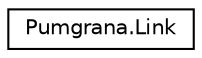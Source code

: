 digraph "Graphe hiérarchique des classes"
{
  edge [fontname="Helvetica",fontsize="10",labelfontname="Helvetica",labelfontsize="10"];
  node [fontname="Helvetica",fontsize="10",shape=record];
  rankdir="LR";
  Node1 [label="Pumgrana.Link",height=0.2,width=0.4,color="black", fillcolor="white", style="filled",URL="$class_pumgrana_1_1_link.html"];
}
